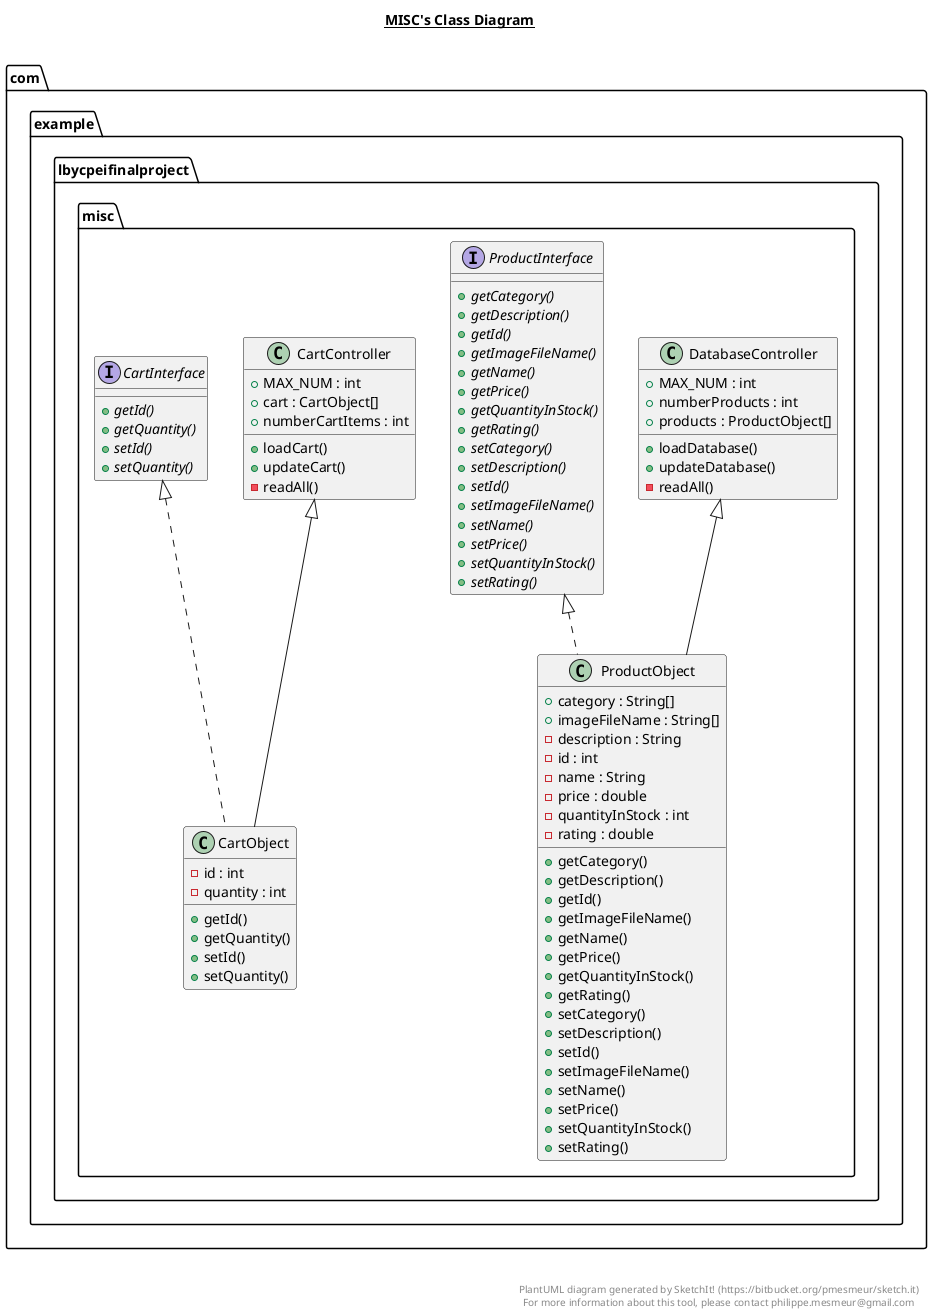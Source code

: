 @startuml

title __MISC's Class Diagram__\n

    namespace com.example.lbycpeifinalproject {
      namespace misc {
        class com.example.lbycpeifinalproject.misc.CartController {
            + MAX_NUM : int
            + cart : CartObject[]
            + numberCartItems : int
            + loadCart()
            + updateCart()
            - readAll()
        }
      }
    }
  

    namespace com.example.lbycpeifinalproject {
      namespace misc {
        interface com.example.lbycpeifinalproject.misc.CartInterface {
            {abstract} + getId()
            {abstract} + getQuantity()
            {abstract} + setId()
            {abstract} + setQuantity()
        }
      }
    }
  

    namespace com.example.lbycpeifinalproject {
      namespace misc {
        class com.example.lbycpeifinalproject.misc.CartObject {
            - id : int
            - quantity : int
            + getId()
            + getQuantity()
            + setId()
            + setQuantity()
        }
      }
    }
  

    namespace com.example.lbycpeifinalproject {
      namespace misc {
        class com.example.lbycpeifinalproject.misc.DatabaseController {
            + MAX_NUM : int
            + numberProducts : int
            + products : ProductObject[]
            + loadDatabase()
            + updateDatabase()
            - readAll()
        }
      }
    }
  

    namespace com.example.lbycpeifinalproject {
      namespace misc {
        interface com.example.lbycpeifinalproject.misc.ProductInterface {
            {abstract} + getCategory()
            {abstract} + getDescription()
            {abstract} + getId()
            {abstract} + getImageFileName()
            {abstract} + getName()
            {abstract} + getPrice()
            {abstract} + getQuantityInStock()
            {abstract} + getRating()
            {abstract} + setCategory()
            {abstract} + setDescription()
            {abstract} + setId()
            {abstract} + setImageFileName()
            {abstract} + setName()
            {abstract} + setPrice()
            {abstract} + setQuantityInStock()
            {abstract} + setRating()
        }
      }
    }
  

    namespace com.example.lbycpeifinalproject {
      namespace misc {
        class com.example.lbycpeifinalproject.misc.ProductObject {
            + category : String[]
            + imageFileName : String[]
            - description : String
            - id : int
            - name : String
            - price : double
            - quantityInStock : int
            - rating : double
            + getCategory()
            + getDescription()
            + getId()
            + getImageFileName()
            + getName()
            + getPrice()
            + getQuantityInStock()
            + getRating()
            + setCategory()
            + setDescription()
            + setId()
            + setImageFileName()
            + setName()
            + setPrice()
            + setQuantityInStock()
            + setRating()
        }
      }
    }
  

  com.example.lbycpeifinalproject.misc.CartObject .up.|> com.example.lbycpeifinalproject.misc.CartInterface
  com.example.lbycpeifinalproject.misc.ProductObject .up.|> com.example.lbycpeifinalproject.misc.ProductInterface
  com.example.lbycpeifinalproject.misc.CartObject -up-|> com.example.lbycpeifinalproject.misc.CartController
  com.example.lbycpeifinalproject.misc.ProductObject -up-|> com.example.lbycpeifinalproject.misc.DatabaseController


right footer


PlantUML diagram generated by SketchIt! (https://bitbucket.org/pmesmeur/sketch.it)
For more information about this tool, please contact philippe.mesmeur@gmail.com
endfooter

@enduml
